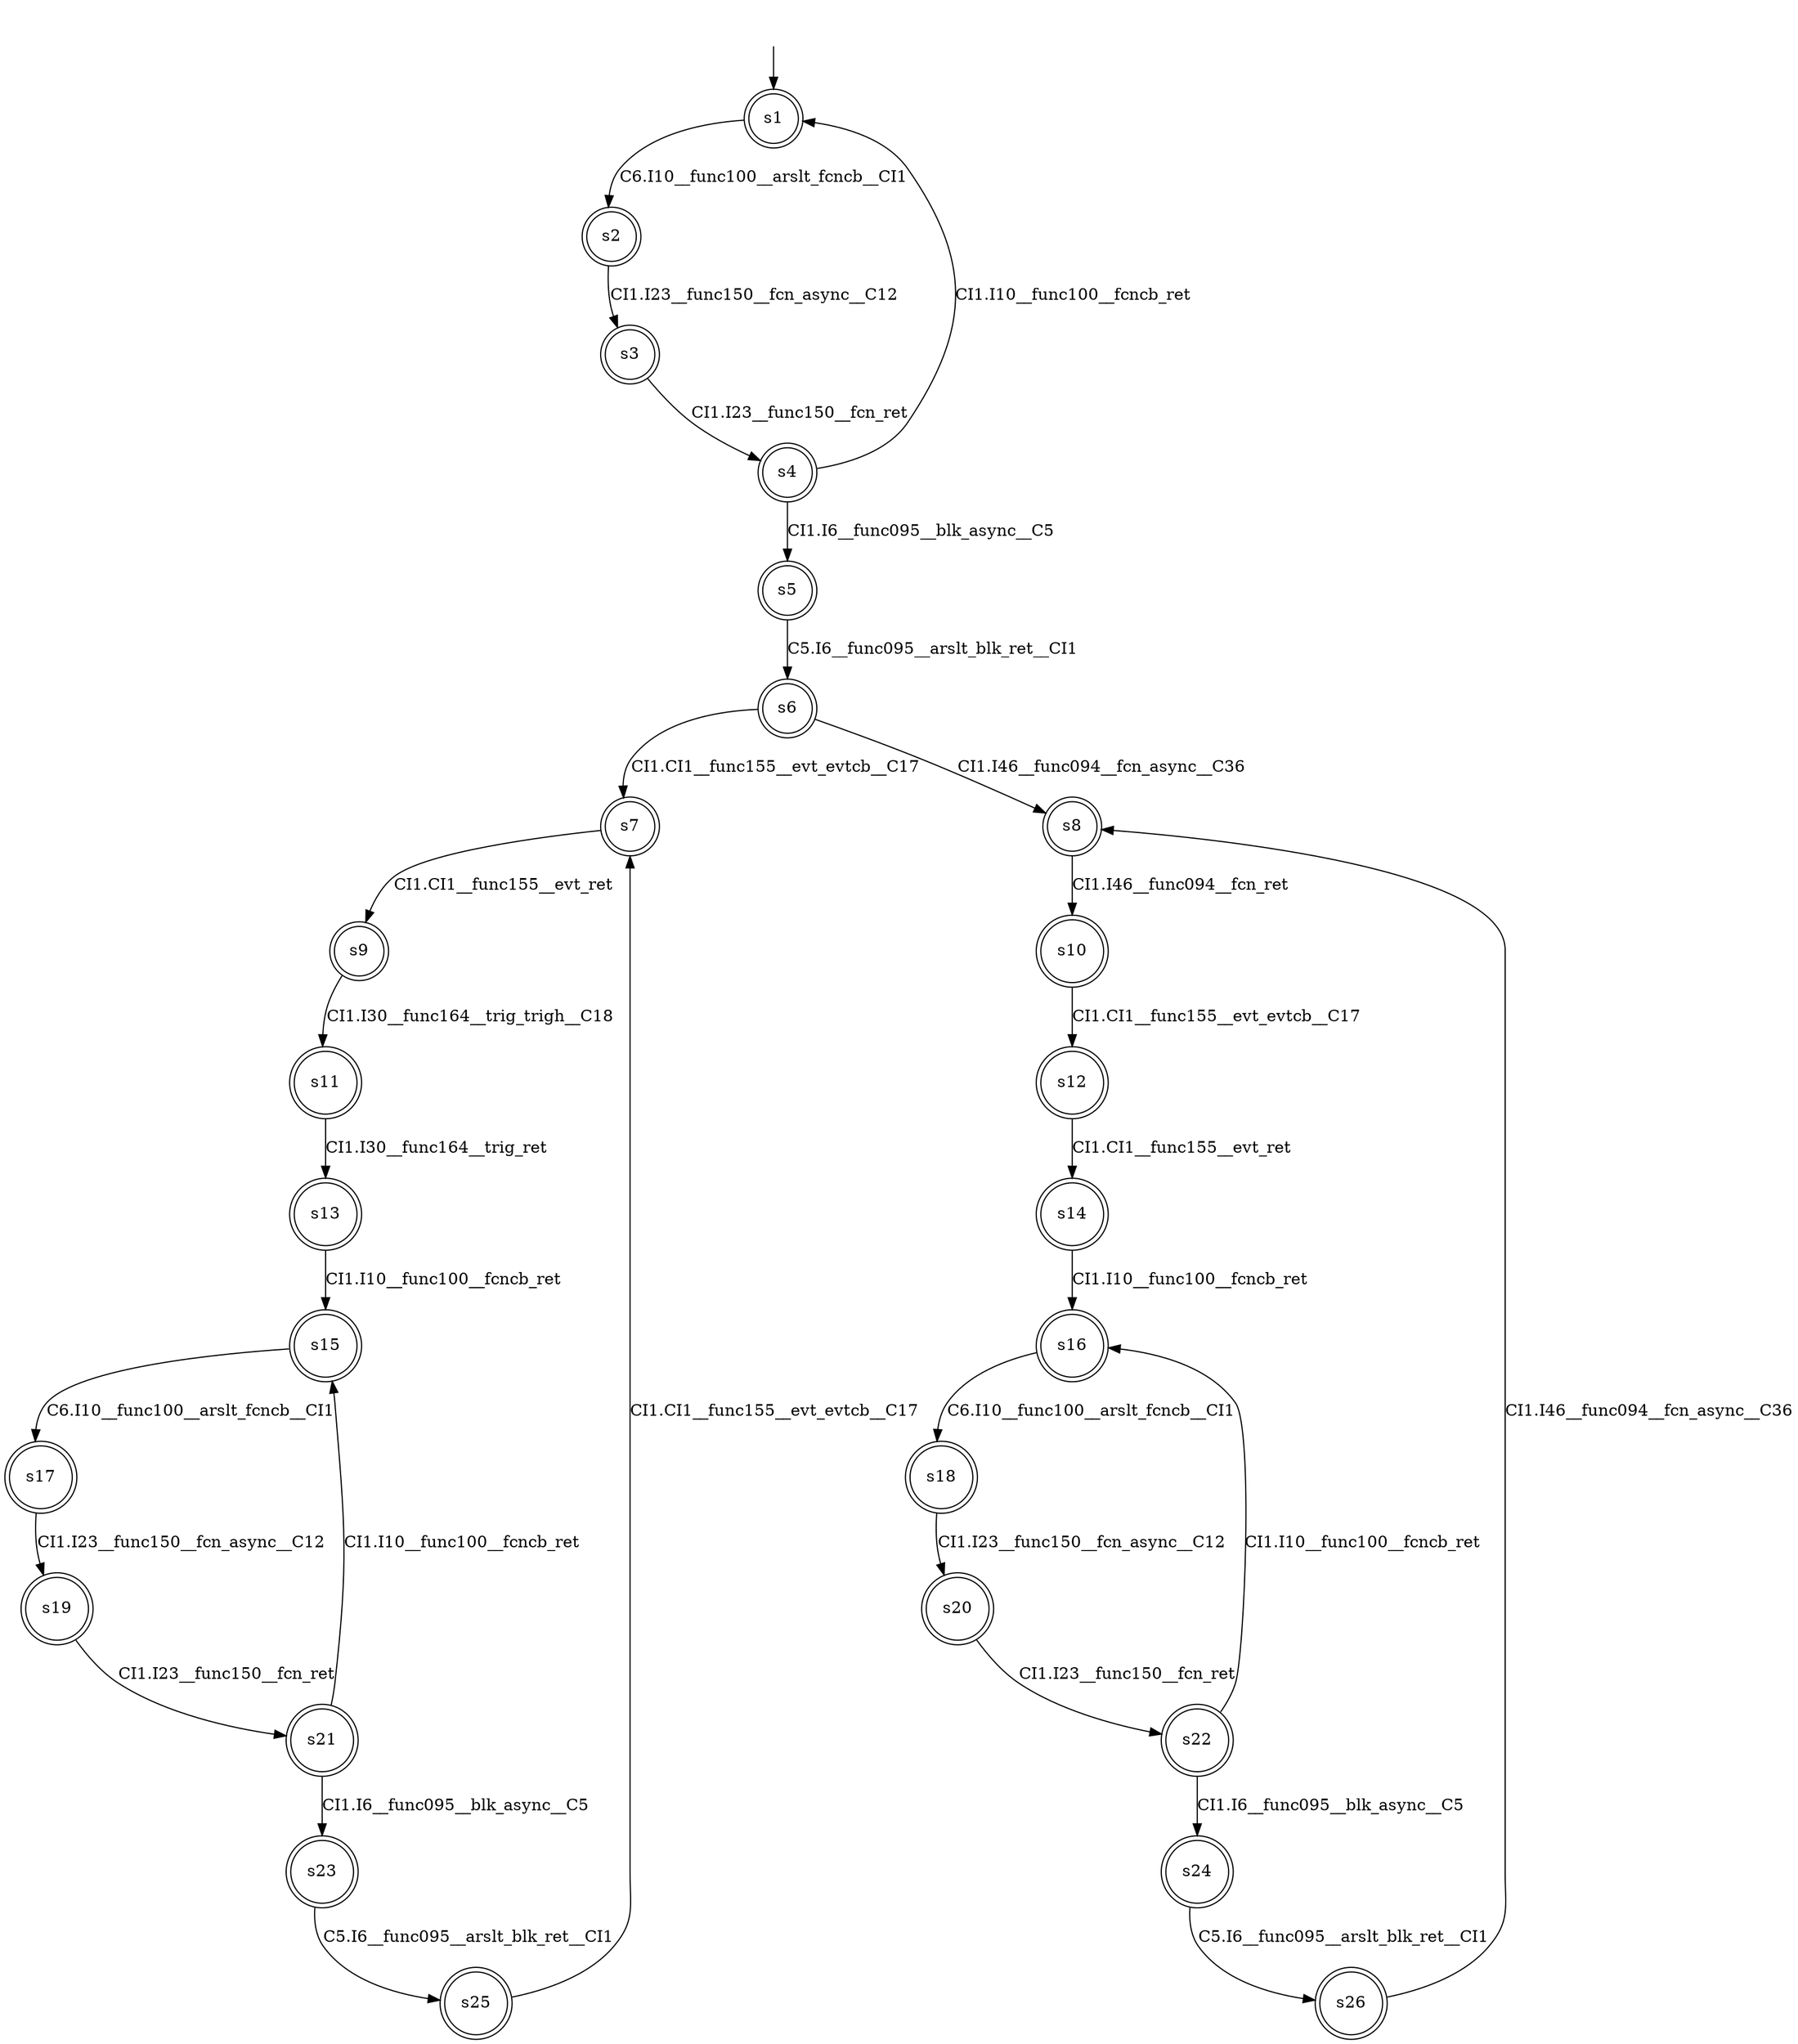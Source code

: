 digraph automaton {
	1 [label=<s1> shape="doublecircle"];
	2 [label=<s2> shape="doublecircle"];
	3 [label=<s3> shape="doublecircle"];
	4 [label=<s4> shape="doublecircle"];
	5 [label=<s5> shape="doublecircle"];
	6 [label=<s6> shape="doublecircle"];
	7 [label=<s7> shape="doublecircle"];
	8 [label=<s8> shape="doublecircle"];
	9 [label=<s9> shape="doublecircle"];
	10 [label=<s10> shape="doublecircle"];
	11 [label=<s11> shape="doublecircle"];
	12 [label=<s12> shape="doublecircle"];
	13 [label=<s13> shape="doublecircle"];
	14 [label=<s14> shape="doublecircle"];
	15 [label=<s15> shape="doublecircle"];
	16 [label=<s16> shape="doublecircle"];
	17 [label=<s17> shape="doublecircle"];
	18 [label=<s18> shape="doublecircle"];
	19 [label=<s19> shape="doublecircle"];
	20 [label=<s20> shape="doublecircle"];
	21 [label=<s21> shape="doublecircle"];
	22 [label=<s22> shape="doublecircle"];
	23 [label=<s23> shape="doublecircle"];
	24 [label=<s24> shape="doublecircle"];
	25 [label=<s25> shape="doublecircle"];
	26 [label=<s26> shape="doublecircle"];
	__init1 [label=<> shape="none"];
	__init1 -> 1;
	1 -> 2 [label=<C6.I10__func100__arslt_fcncb__CI1> id="1-0-2"];
	2 -> 3 [label=<CI1.I23__func150__fcn_async__C12> id="2-0-3"];
	3 -> 4 [label=<CI1.I23__func150__fcn_ret> id="3-0-4"];
	4 -> 5 [label=<CI1.I6__func095__blk_async__C5> id="4-0-5"];
	4 -> 1 [label=<CI1.I10__func100__fcncb_ret> id="4-1-1"];
	5 -> 6 [label=<C5.I6__func095__arslt_blk_ret__CI1> id="5-0-6"];
	6 -> 7 [label=<CI1.CI1__func155__evt_evtcb__C17> id="6-0-7"];
	6 -> 8 [label=<CI1.I46__func094__fcn_async__C36> id="6-1-8"];
	7 -> 9 [label=<CI1.CI1__func155__evt_ret> id="7-0-9"];
	8 -> 10 [label=<CI1.I46__func094__fcn_ret> id="8-0-10"];
	9 -> 11 [label=<CI1.I30__func164__trig_trigh__C18> id="9-0-11"];
	10 -> 12 [label=<CI1.CI1__func155__evt_evtcb__C17> id="10-0-12"];
	11 -> 13 [label=<CI1.I30__func164__trig_ret> id="11-0-13"];
	12 -> 14 [label=<CI1.CI1__func155__evt_ret> id="12-0-14"];
	13 -> 15 [label=<CI1.I10__func100__fcncb_ret> id="13-0-15"];
	14 -> 16 [label=<CI1.I10__func100__fcncb_ret> id="14-0-16"];
	15 -> 17 [label=<C6.I10__func100__arslt_fcncb__CI1> id="15-0-17"];
	16 -> 18 [label=<C6.I10__func100__arslt_fcncb__CI1> id="16-0-18"];
	17 -> 19 [label=<CI1.I23__func150__fcn_async__C12> id="17-0-19"];
	18 -> 20 [label=<CI1.I23__func150__fcn_async__C12> id="18-0-20"];
	19 -> 21 [label=<CI1.I23__func150__fcn_ret> id="19-0-21"];
	20 -> 22 [label=<CI1.I23__func150__fcn_ret> id="20-0-22"];
	21 -> 23 [label=<CI1.I6__func095__blk_async__C5> id="21-0-23"];
	21 -> 15 [label=<CI1.I10__func100__fcncb_ret> id="21-1-15"];
	22 -> 24 [label=<CI1.I6__func095__blk_async__C5> id="22-0-24"];
	22 -> 16 [label=<CI1.I10__func100__fcncb_ret> id="22-1-16"];
	23 -> 25 [label=<C5.I6__func095__arslt_blk_ret__CI1> id="23-0-25"];
	24 -> 26 [label=<C5.I6__func095__arslt_blk_ret__CI1> id="24-0-26"];
	25 -> 7 [label=<CI1.CI1__func155__evt_evtcb__C17> id="25-0-7"];
	26 -> 8 [label=<CI1.I46__func094__fcn_async__C36> id="26-0-8"];
}

